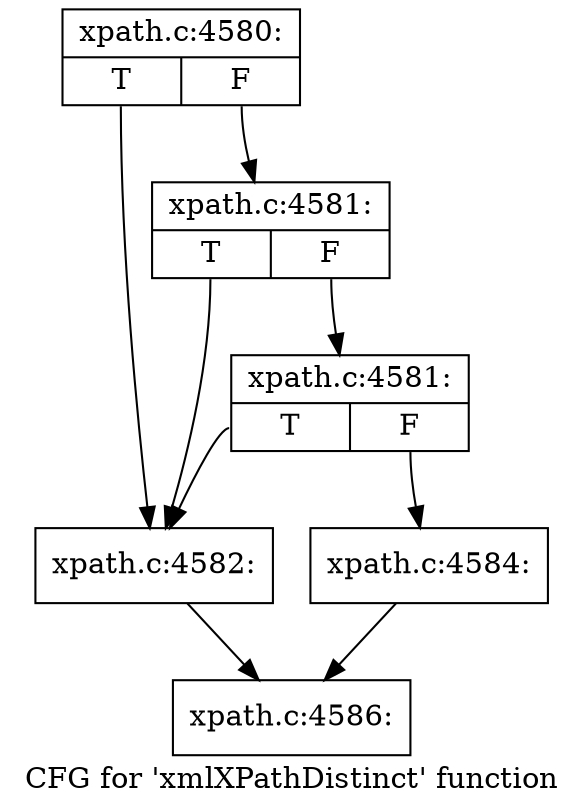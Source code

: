 digraph "CFG for 'xmlXPathDistinct' function" {
	label="CFG for 'xmlXPathDistinct' function";

	Node0x4834d10 [shape=record,label="{xpath.c:4580:|{<s0>T|<s1>F}}"];
	Node0x4834d10:s0 -> Node0x48347d0;
	Node0x4834d10:s1 -> Node0x48376e0;
	Node0x48376e0 [shape=record,label="{xpath.c:4581:|{<s0>T|<s1>F}}"];
	Node0x48376e0:s0 -> Node0x48347d0;
	Node0x48376e0:s1 -> Node0x4837660;
	Node0x4837660 [shape=record,label="{xpath.c:4581:|{<s0>T|<s1>F}}"];
	Node0x4837660:s0 -> Node0x48347d0;
	Node0x4837660:s1 -> Node0x4834ca0;
	Node0x48347d0 [shape=record,label="{xpath.c:4582:}"];
	Node0x48347d0 -> Node0x4837d00;
	Node0x4834ca0 [shape=record,label="{xpath.c:4584:}"];
	Node0x4834ca0 -> Node0x4837d00;
	Node0x4837d00 [shape=record,label="{xpath.c:4586:}"];
}
